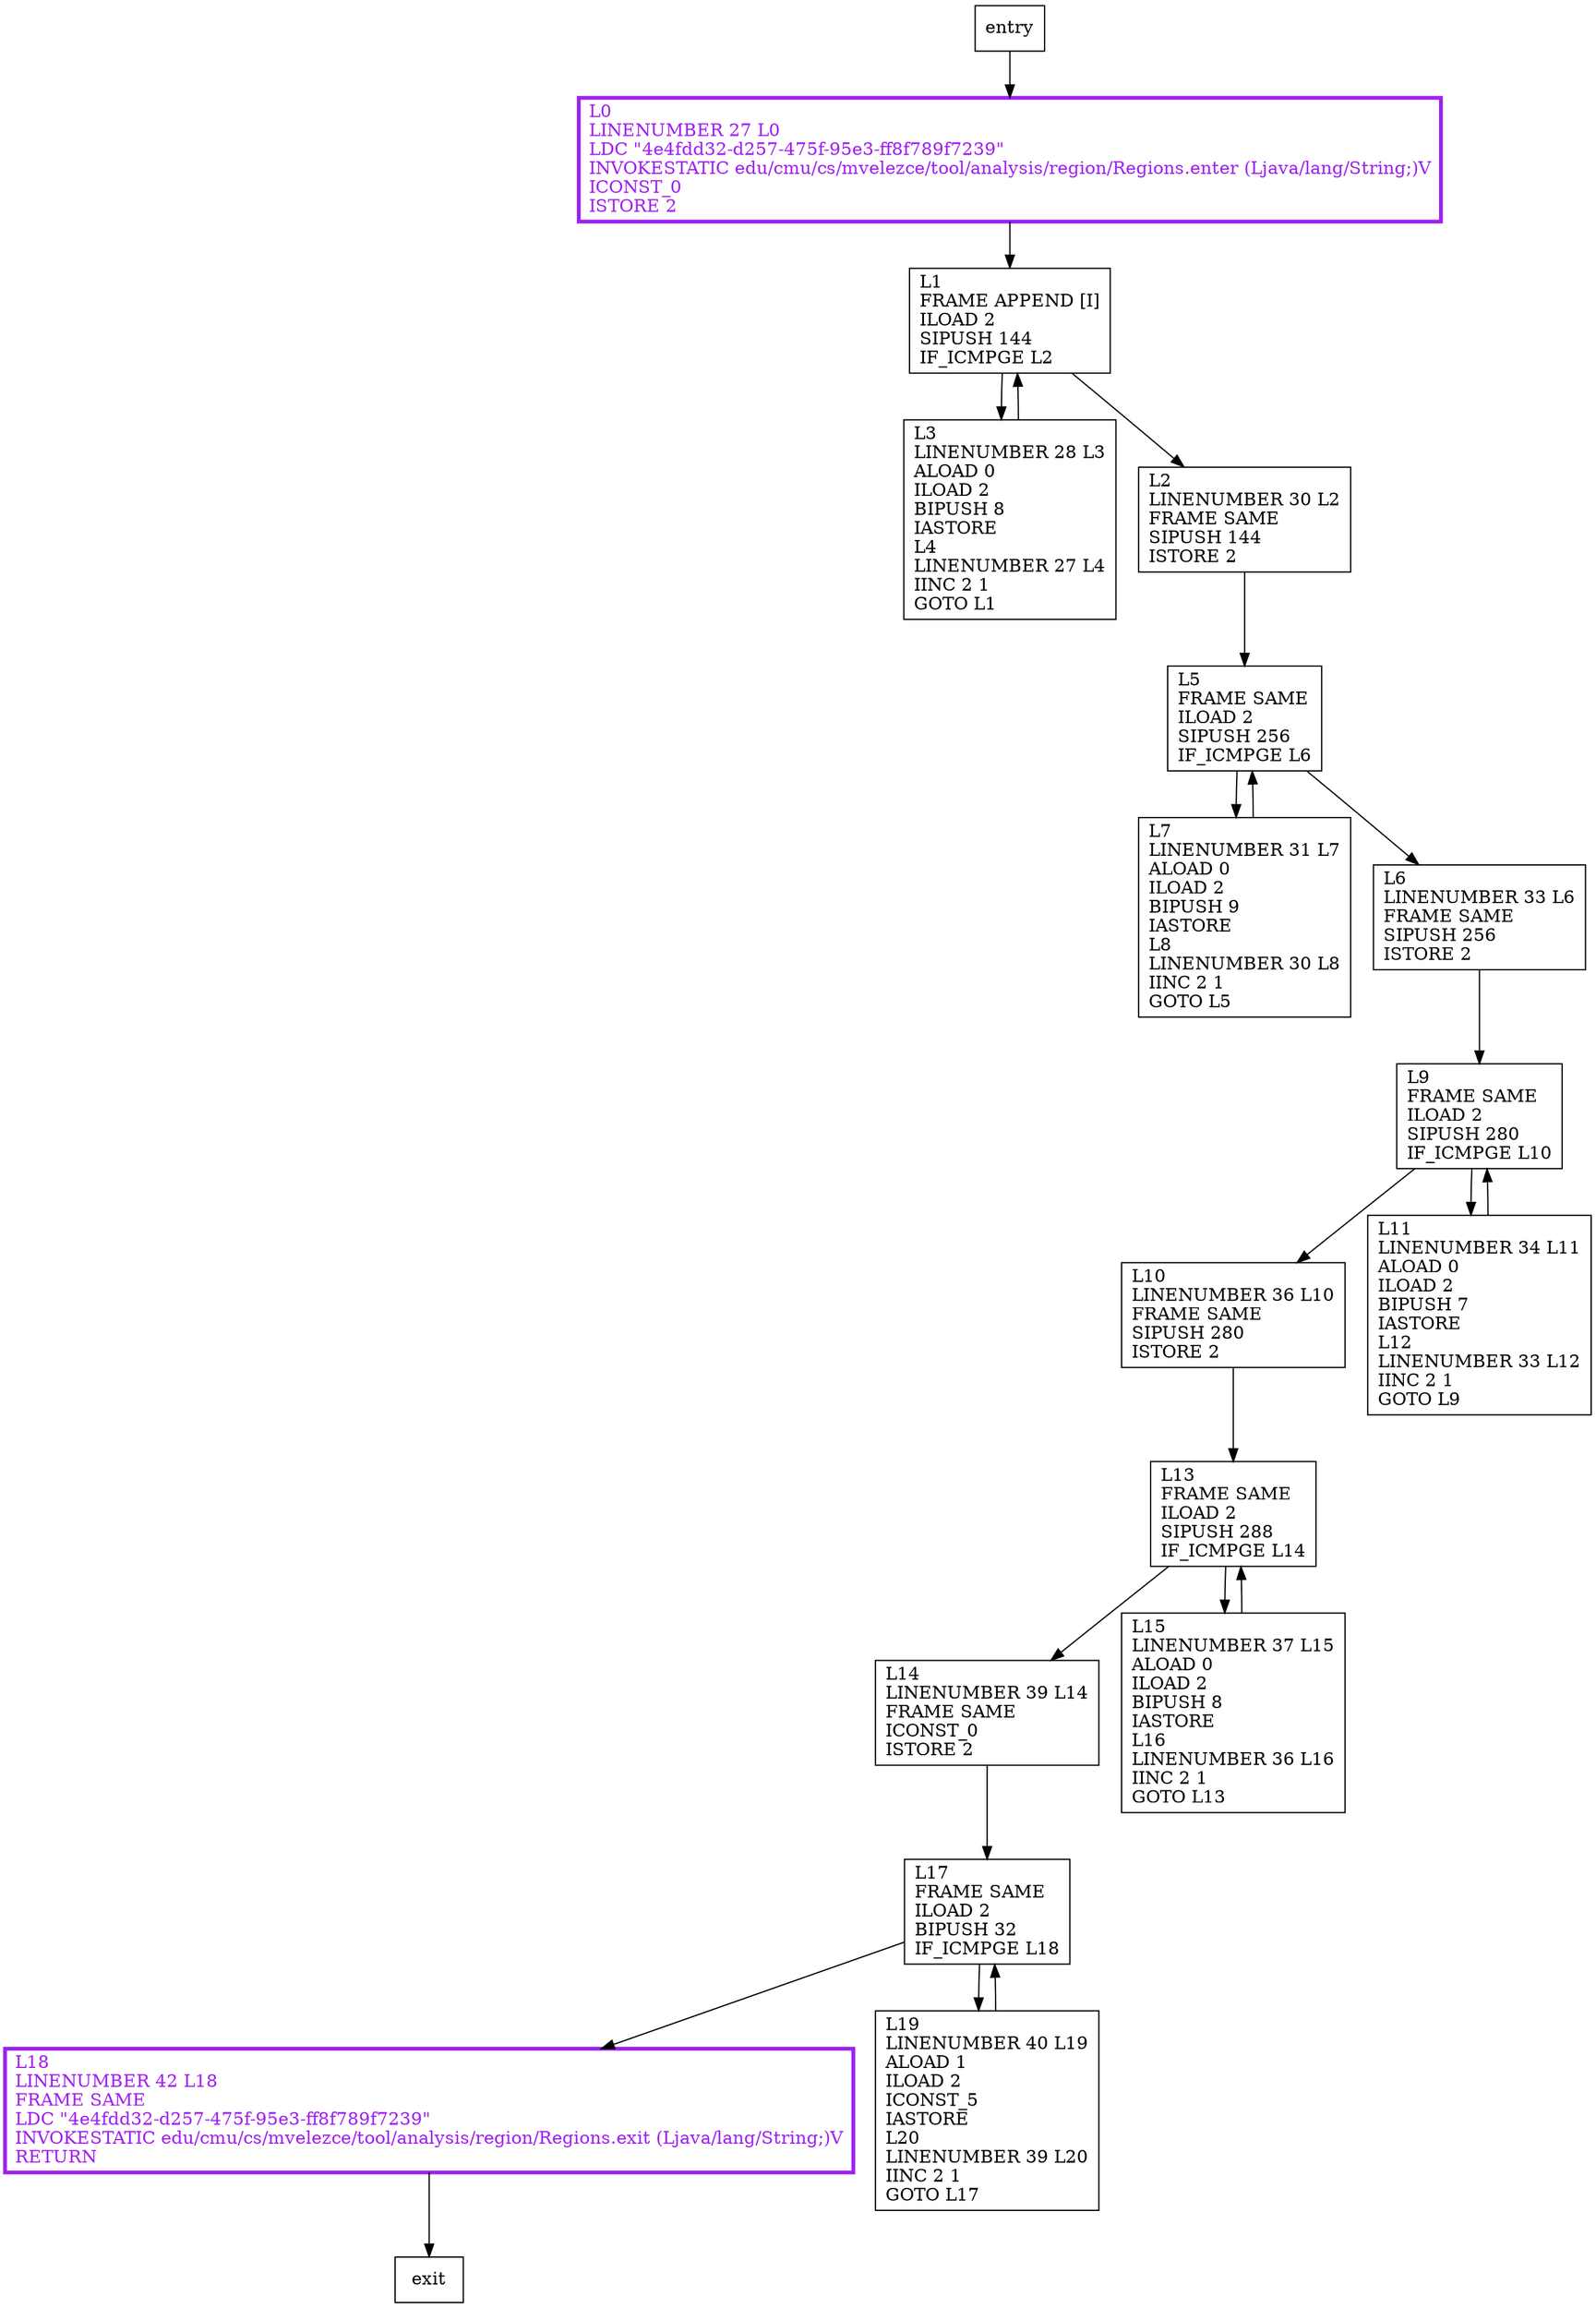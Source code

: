 digraph getFixedTree {
node [shape=record];
787437146 [label="L9\lFRAME SAME\lILOAD 2\lSIPUSH 280\lIF_ICMPGE L10\l"];
1721666701 [label="L17\lFRAME SAME\lILOAD 2\lBIPUSH 32\lIF_ICMPGE L18\l"];
99799102 [label="L10\lLINENUMBER 36 L10\lFRAME SAME\lSIPUSH 280\lISTORE 2\l"];
598824226 [label="L13\lFRAME SAME\lILOAD 2\lSIPUSH 288\lIF_ICMPGE L14\l"];
977304947 [label="L7\lLINENUMBER 31 L7\lALOAD 0\lILOAD 2\lBIPUSH 9\lIASTORE\lL8\lLINENUMBER 30 L8\lIINC 2 1\lGOTO L5\l"];
394074659 [label="L11\lLINENUMBER 34 L11\lALOAD 0\lILOAD 2\lBIPUSH 7\lIASTORE\lL12\lLINENUMBER 33 L12\lIINC 2 1\lGOTO L9\l"];
2008586888 [label="L18\lLINENUMBER 42 L18\lFRAME SAME\lLDC \"4e4fdd32-d257-475f-95e3-ff8f789f7239\"\lINVOKESTATIC edu/cmu/cs/mvelezce/tool/analysis/region/Regions.exit (Ljava/lang/String;)V\lRETURN\l"];
1325578849 [label="L14\lLINENUMBER 39 L14\lFRAME SAME\lICONST_0\lISTORE 2\l"];
86177780 [label="L6\lLINENUMBER 33 L6\lFRAME SAME\lSIPUSH 256\lISTORE 2\l"];
1189412099 [label="L5\lFRAME SAME\lILOAD 2\lSIPUSH 256\lIF_ICMPGE L6\l"];
1558376607 [label="L15\lLINENUMBER 37 L15\lALOAD 0\lILOAD 2\lBIPUSH 8\lIASTORE\lL16\lLINENUMBER 36 L16\lIINC 2 1\lGOTO L13\l"];
1130883047 [label="L3\lLINENUMBER 28 L3\lALOAD 0\lILOAD 2\lBIPUSH 8\lIASTORE\lL4\lLINENUMBER 27 L4\lIINC 2 1\lGOTO L1\l"];
753039348 [label="L2\lLINENUMBER 30 L2\lFRAME SAME\lSIPUSH 144\lISTORE 2\l"];
766764972 [label="L19\lLINENUMBER 40 L19\lALOAD 1\lILOAD 2\lICONST_5\lIASTORE\lL20\lLINENUMBER 39 L20\lIINC 2 1\lGOTO L17\l"];
1821763585 [label="L1\lFRAME APPEND [I]\lILOAD 2\lSIPUSH 144\lIF_ICMPGE L2\l"];
897291435 [label="L0\lLINENUMBER 27 L0\lLDC \"4e4fdd32-d257-475f-95e3-ff8f789f7239\"\lINVOKESTATIC edu/cmu/cs/mvelezce/tool/analysis/region/Regions.enter (Ljava/lang/String;)V\lICONST_0\lISTORE 2\l"];
entry;
exit;
787437146 -> 99799102;
787437146 -> 394074659;
1721666701 -> 766764972;
1721666701 -> 2008586888;
99799102 -> 598824226;
598824226 -> 1325578849;
598824226 -> 1558376607;
977304947 -> 1189412099;
394074659 -> 787437146;
2008586888 -> exit;
1325578849 -> 1721666701;
86177780 -> 787437146;
1189412099 -> 977304947;
1189412099 -> 86177780;
1558376607 -> 598824226;
entry -> 897291435;
1130883047 -> 1821763585;
753039348 -> 1189412099;
766764972 -> 1721666701;
1821763585 -> 1130883047;
1821763585 -> 753039348;
897291435 -> 1821763585;
2008586888[fontcolor="purple", penwidth=3, color="purple"];
897291435[fontcolor="purple", penwidth=3, color="purple"];
}
